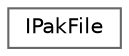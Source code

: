 digraph "Graphical Class Hierarchy"
{
 // INTERACTIVE_SVG=YES
 // LATEX_PDF_SIZE
  bgcolor="transparent";
  edge [fontname=Helvetica,fontsize=10,labelfontname=Helvetica,labelfontsize=10];
  node [fontname=Helvetica,fontsize=10,shape=box,height=0.2,width=0.4];
  rankdir="LR";
  Node0 [id="Node000000",label="IPakFile",height=0.2,width=0.4,color="grey40", fillcolor="white", style="filled",URL="$d2/d4c/classIPakFile.html",tooltip=" "];
}
